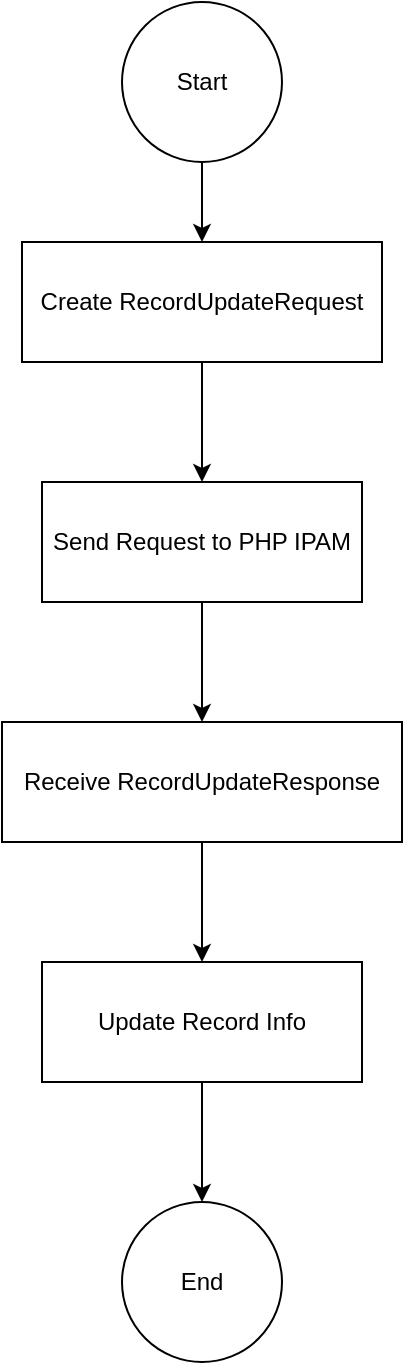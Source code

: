 <mxfile>
    <diagram id="8xQRmjEoD06-j6YcQR4Q" name="Page-1">
        <mxGraphModel dx="1139" dy="779" grid="1" gridSize="10" guides="1" tooltips="1" connect="1" arrows="1" fold="1" page="1" pageScale="1" pageWidth="827" pageHeight="1169" math="0" shadow="0">
            <root>
                <mxCell id="0"/>
                <mxCell id="1" parent="0"/>
                <mxCell id="12" style="edgeStyle=none;html=1;exitX=0.5;exitY=1;exitDx=0;exitDy=0;entryX=0.5;entryY=0;entryDx=0;entryDy=0;" edge="1" parent="1" source="2" target="3">
                    <mxGeometry relative="1" as="geometry"/>
                </mxCell>
                <mxCell id="2" value="Start" style="ellipse;whiteSpace=wrap;html=1;aspect=fixed;" parent="1" vertex="1">
                    <mxGeometry x="360" y="40" width="80" height="80" as="geometry"/>
                </mxCell>
                <mxCell id="13" style="edgeStyle=none;html=1;exitX=0.5;exitY=1;exitDx=0;exitDy=0;entryX=0.5;entryY=0;entryDx=0;entryDy=0;" edge="1" parent="1" source="3" target="4">
                    <mxGeometry relative="1" as="geometry"/>
                </mxCell>
                <mxCell id="3" value="Create RecordUpdateRequest" style="rounded=0;whiteSpace=wrap;html=1;" parent="1" vertex="1">
                    <mxGeometry x="310" y="160" width="180" height="60" as="geometry"/>
                </mxCell>
                <mxCell id="14" style="edgeStyle=none;html=1;exitX=0.5;exitY=1;exitDx=0;exitDy=0;entryX=0.5;entryY=0;entryDx=0;entryDy=0;" edge="1" parent="1" source="4" target="5">
                    <mxGeometry relative="1" as="geometry"/>
                </mxCell>
                <mxCell id="4" value="Send Request to PHP IPAM" style="rounded=0;whiteSpace=wrap;html=1;" parent="1" vertex="1">
                    <mxGeometry x="320" y="280" width="160" height="60" as="geometry"/>
                </mxCell>
                <mxCell id="15" style="edgeStyle=none;html=1;exitX=0.5;exitY=1;exitDx=0;exitDy=0;entryX=0.5;entryY=0;entryDx=0;entryDy=0;" edge="1" parent="1" source="5" target="6">
                    <mxGeometry relative="1" as="geometry"/>
                </mxCell>
                <mxCell id="5" value="Receive RecordUpdateResponse" style="rounded=0;whiteSpace=wrap;html=1;" parent="1" vertex="1">
                    <mxGeometry x="300" y="400" width="200" height="60" as="geometry"/>
                </mxCell>
                <mxCell id="16" style="edgeStyle=none;html=1;exitX=0.5;exitY=1;exitDx=0;exitDy=0;entryX=0.5;entryY=0;entryDx=0;entryDy=0;" edge="1" parent="1" source="6" target="7">
                    <mxGeometry relative="1" as="geometry"/>
                </mxCell>
                <mxCell id="6" value="Update Record Info" style="rounded=0;whiteSpace=wrap;html=1;" parent="1" vertex="1">
                    <mxGeometry x="320" y="520" width="160" height="60" as="geometry"/>
                </mxCell>
                <mxCell id="7" value="End" style="ellipse;whiteSpace=wrap;html=1;aspect=fixed;" parent="1" vertex="1">
                    <mxGeometry x="360" y="640" width="80" height="80" as="geometry"/>
                </mxCell>
            </root>
        </mxGraphModel>
    </diagram>
</mxfile>